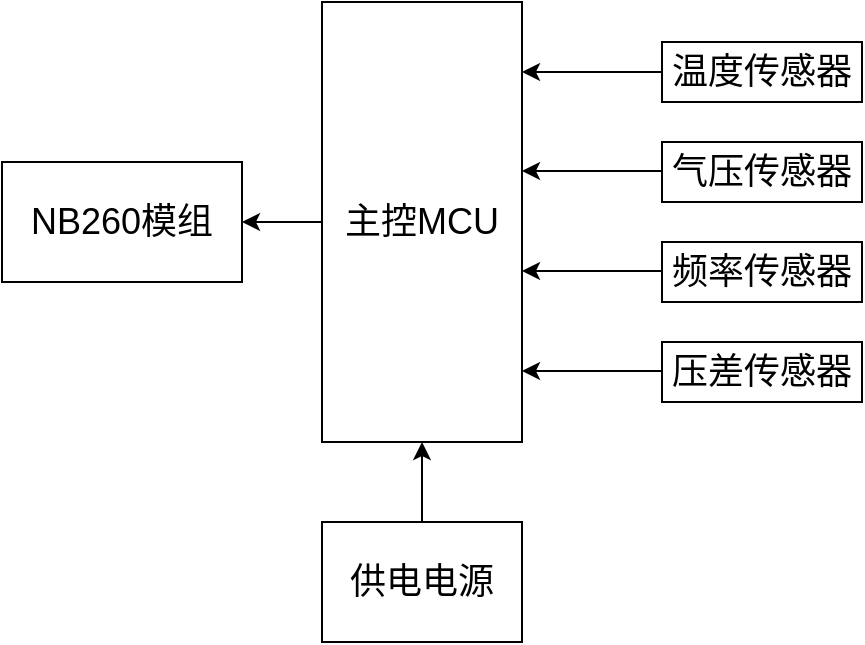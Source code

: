 <mxfile version="16.5.6" type="github">
  <diagram id="OfJCBIycQM4vAyeGQAoX" name="Page-1">
    <mxGraphModel dx="1426" dy="684" grid="1" gridSize="10" guides="1" tooltips="1" connect="1" arrows="1" fold="1" page="1" pageScale="1" pageWidth="827" pageHeight="1169" math="0" shadow="0">
      <root>
        <mxCell id="0" />
        <mxCell id="1" parent="0" />
        <mxCell id="t2nlFsEmCYC2E_eaH2C--41" value="" style="group" vertex="1" connectable="0" parent="1">
          <mxGeometry x="210" y="60" width="430" height="320" as="geometry" />
        </mxCell>
        <mxCell id="t2nlFsEmCYC2E_eaH2C--13" value="&lt;font style=&quot;font-size: 18px&quot;&gt;主控MCU&lt;/font&gt;" style="rounded=0;whiteSpace=wrap;html=1;" vertex="1" parent="t2nlFsEmCYC2E_eaH2C--41">
          <mxGeometry x="160" width="100" height="220" as="geometry" />
        </mxCell>
        <mxCell id="t2nlFsEmCYC2E_eaH2C--20" value="" style="edgeStyle=orthogonalEdgeStyle;rounded=0;orthogonalLoop=1;jettySize=auto;html=1;fontSize=18;" edge="1" parent="t2nlFsEmCYC2E_eaH2C--41" source="t2nlFsEmCYC2E_eaH2C--14" target="t2nlFsEmCYC2E_eaH2C--13">
          <mxGeometry relative="1" as="geometry">
            <Array as="points">
              <mxPoint x="270" y="35" />
              <mxPoint x="270" y="35" />
            </Array>
          </mxGeometry>
        </mxCell>
        <mxCell id="t2nlFsEmCYC2E_eaH2C--14" value="温度传感器" style="rounded=0;whiteSpace=wrap;html=1;fontSize=18;" vertex="1" parent="t2nlFsEmCYC2E_eaH2C--41">
          <mxGeometry x="330" y="20" width="100" height="30" as="geometry" />
        </mxCell>
        <mxCell id="t2nlFsEmCYC2E_eaH2C--15" value="气压传感器" style="rounded=0;whiteSpace=wrap;html=1;fontSize=18;" vertex="1" parent="t2nlFsEmCYC2E_eaH2C--41">
          <mxGeometry x="330" y="70" width="100" height="30" as="geometry" />
        </mxCell>
        <mxCell id="t2nlFsEmCYC2E_eaH2C--17" value="频率传感器" style="rounded=0;whiteSpace=wrap;html=1;fontSize=18;" vertex="1" parent="t2nlFsEmCYC2E_eaH2C--41">
          <mxGeometry x="330" y="120" width="100" height="30" as="geometry" />
        </mxCell>
        <mxCell id="t2nlFsEmCYC2E_eaH2C--18" value="压差传感器" style="rounded=0;whiteSpace=wrap;html=1;fontSize=18;" vertex="1" parent="t2nlFsEmCYC2E_eaH2C--41">
          <mxGeometry x="330" y="170" width="100" height="30" as="geometry" />
        </mxCell>
        <mxCell id="t2nlFsEmCYC2E_eaH2C--21" value="" style="edgeStyle=orthogonalEdgeStyle;rounded=0;orthogonalLoop=1;jettySize=auto;html=1;fontSize=18;" edge="1" parent="t2nlFsEmCYC2E_eaH2C--41">
          <mxGeometry relative="1" as="geometry">
            <mxPoint x="330" y="84.5" as="sourcePoint" />
            <mxPoint x="260" y="84.5" as="targetPoint" />
            <Array as="points">
              <mxPoint x="270" y="84.5" />
              <mxPoint x="270" y="84.5" />
            </Array>
          </mxGeometry>
        </mxCell>
        <mxCell id="t2nlFsEmCYC2E_eaH2C--22" value="" style="edgeStyle=orthogonalEdgeStyle;rounded=0;orthogonalLoop=1;jettySize=auto;html=1;fontSize=18;" edge="1" parent="t2nlFsEmCYC2E_eaH2C--41">
          <mxGeometry relative="1" as="geometry">
            <mxPoint x="330" y="134.5" as="sourcePoint" />
            <mxPoint x="260" y="134.5" as="targetPoint" />
            <Array as="points">
              <mxPoint x="270" y="134.5" />
              <mxPoint x="270" y="134.5" />
            </Array>
          </mxGeometry>
        </mxCell>
        <mxCell id="t2nlFsEmCYC2E_eaH2C--23" value="" style="edgeStyle=orthogonalEdgeStyle;rounded=0;orthogonalLoop=1;jettySize=auto;html=1;fontSize=18;" edge="1" parent="t2nlFsEmCYC2E_eaH2C--41">
          <mxGeometry relative="1" as="geometry">
            <mxPoint x="330" y="184.5" as="sourcePoint" />
            <mxPoint x="260" y="184.5" as="targetPoint" />
            <Array as="points">
              <mxPoint x="270" y="184.5" />
              <mxPoint x="270" y="184.5" />
            </Array>
          </mxGeometry>
        </mxCell>
        <mxCell id="t2nlFsEmCYC2E_eaH2C--24" value="NB260模组" style="rounded=0;whiteSpace=wrap;html=1;fontSize=18;" vertex="1" parent="t2nlFsEmCYC2E_eaH2C--41">
          <mxGeometry y="80" width="120" height="60" as="geometry" />
        </mxCell>
        <mxCell id="t2nlFsEmCYC2E_eaH2C--25" value="" style="edgeStyle=orthogonalEdgeStyle;rounded=0;orthogonalLoop=1;jettySize=auto;html=1;fontSize=18;" edge="1" parent="t2nlFsEmCYC2E_eaH2C--41" source="t2nlFsEmCYC2E_eaH2C--13" target="t2nlFsEmCYC2E_eaH2C--24">
          <mxGeometry relative="1" as="geometry" />
        </mxCell>
        <mxCell id="t2nlFsEmCYC2E_eaH2C--27" value="" style="edgeStyle=orthogonalEdgeStyle;rounded=0;orthogonalLoop=1;jettySize=auto;html=1;fontSize=18;" edge="1" parent="t2nlFsEmCYC2E_eaH2C--41" source="t2nlFsEmCYC2E_eaH2C--26" target="t2nlFsEmCYC2E_eaH2C--13">
          <mxGeometry relative="1" as="geometry" />
        </mxCell>
        <mxCell id="t2nlFsEmCYC2E_eaH2C--26" value="供电电源" style="rounded=0;whiteSpace=wrap;html=1;fontSize=18;" vertex="1" parent="t2nlFsEmCYC2E_eaH2C--41">
          <mxGeometry x="160" y="260" width="100" height="60" as="geometry" />
        </mxCell>
      </root>
    </mxGraphModel>
  </diagram>
</mxfile>
